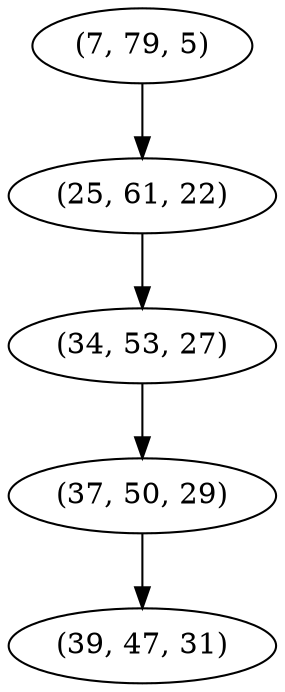 digraph tree {
    "(7, 79, 5)";
    "(25, 61, 22)";
    "(34, 53, 27)";
    "(37, 50, 29)";
    "(39, 47, 31)";
    "(7, 79, 5)" -> "(25, 61, 22)";
    "(25, 61, 22)" -> "(34, 53, 27)";
    "(34, 53, 27)" -> "(37, 50, 29)";
    "(37, 50, 29)" -> "(39, 47, 31)";
}
